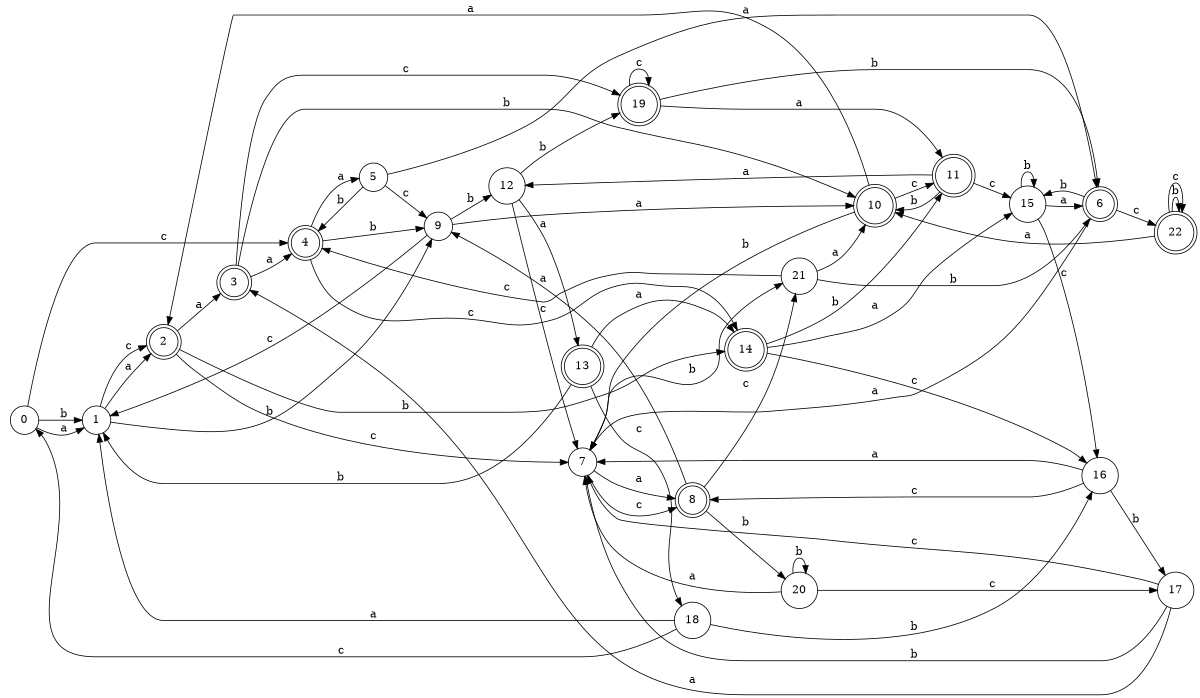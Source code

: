 digraph n19_7 {
__start0 [label="" shape="none"];

rankdir=LR;
size="8,5";

s0 [style="filled", color="black", fillcolor="white" shape="circle", label="0"];
s1 [style="filled", color="black", fillcolor="white" shape="circle", label="1"];
s2 [style="rounded,filled", color="black", fillcolor="white" shape="doublecircle", label="2"];
s3 [style="rounded,filled", color="black", fillcolor="white" shape="doublecircle", label="3"];
s4 [style="rounded,filled", color="black", fillcolor="white" shape="doublecircle", label="4"];
s5 [style="filled", color="black", fillcolor="white" shape="circle", label="5"];
s6 [style="rounded,filled", color="black", fillcolor="white" shape="doublecircle", label="6"];
s7 [style="filled", color="black", fillcolor="white" shape="circle", label="7"];
s8 [style="rounded,filled", color="black", fillcolor="white" shape="doublecircle", label="8"];
s9 [style="filled", color="black", fillcolor="white" shape="circle", label="9"];
s10 [style="rounded,filled", color="black", fillcolor="white" shape="doublecircle", label="10"];
s11 [style="rounded,filled", color="black", fillcolor="white" shape="doublecircle", label="11"];
s12 [style="filled", color="black", fillcolor="white" shape="circle", label="12"];
s13 [style="rounded,filled", color="black", fillcolor="white" shape="doublecircle", label="13"];
s14 [style="rounded,filled", color="black", fillcolor="white" shape="doublecircle", label="14"];
s15 [style="filled", color="black", fillcolor="white" shape="circle", label="15"];
s16 [style="filled", color="black", fillcolor="white" shape="circle", label="16"];
s17 [style="filled", color="black", fillcolor="white" shape="circle", label="17"];
s18 [style="filled", color="black", fillcolor="white" shape="circle", label="18"];
s19 [style="rounded,filled", color="black", fillcolor="white" shape="doublecircle", label="19"];
s20 [style="filled", color="black", fillcolor="white" shape="circle", label="20"];
s21 [style="filled", color="black", fillcolor="white" shape="circle", label="21"];
s22 [style="rounded,filled", color="black", fillcolor="white" shape="doublecircle", label="22"];
s0 -> s1 [label="a"];
s0 -> s1 [label="b"];
s0 -> s4 [label="c"];
s1 -> s2 [label="a"];
s1 -> s9 [label="b"];
s1 -> s2 [label="c"];
s2 -> s3 [label="a"];
s2 -> s14 [label="b"];
s2 -> s7 [label="c"];
s3 -> s4 [label="a"];
s3 -> s10 [label="b"];
s3 -> s19 [label="c"];
s4 -> s5 [label="a"];
s4 -> s9 [label="b"];
s4 -> s14 [label="c"];
s5 -> s6 [label="a"];
s5 -> s4 [label="b"];
s5 -> s9 [label="c"];
s6 -> s7 [label="a"];
s6 -> s15 [label="b"];
s6 -> s22 [label="c"];
s7 -> s8 [label="a"];
s7 -> s21 [label="b"];
s7 -> s8 [label="c"];
s8 -> s9 [label="a"];
s8 -> s20 [label="b"];
s8 -> s21 [label="c"];
s9 -> s10 [label="a"];
s9 -> s12 [label="b"];
s9 -> s1 [label="c"];
s10 -> s2 [label="a"];
s10 -> s7 [label="b"];
s10 -> s11 [label="c"];
s11 -> s12 [label="a"];
s11 -> s10 [label="b"];
s11 -> s15 [label="c"];
s12 -> s13 [label="a"];
s12 -> s19 [label="b"];
s12 -> s7 [label="c"];
s13 -> s14 [label="a"];
s13 -> s1 [label="b"];
s13 -> s18 [label="c"];
s14 -> s15 [label="a"];
s14 -> s11 [label="b"];
s14 -> s16 [label="c"];
s15 -> s6 [label="a"];
s15 -> s15 [label="b"];
s15 -> s16 [label="c"];
s16 -> s7 [label="a"];
s16 -> s17 [label="b"];
s16 -> s8 [label="c"];
s17 -> s3 [label="a"];
s17 -> s7 [label="b"];
s17 -> s7 [label="c"];
s18 -> s1 [label="a"];
s18 -> s16 [label="b"];
s18 -> s0 [label="c"];
s19 -> s11 [label="a"];
s19 -> s6 [label="b"];
s19 -> s19 [label="c"];
s20 -> s7 [label="a"];
s20 -> s20 [label="b"];
s20 -> s17 [label="c"];
s21 -> s10 [label="a"];
s21 -> s6 [label="b"];
s21 -> s4 [label="c"];
s22 -> s10 [label="a"];
s22 -> s22 [label="b"];
s22 -> s22 [label="c"];

}